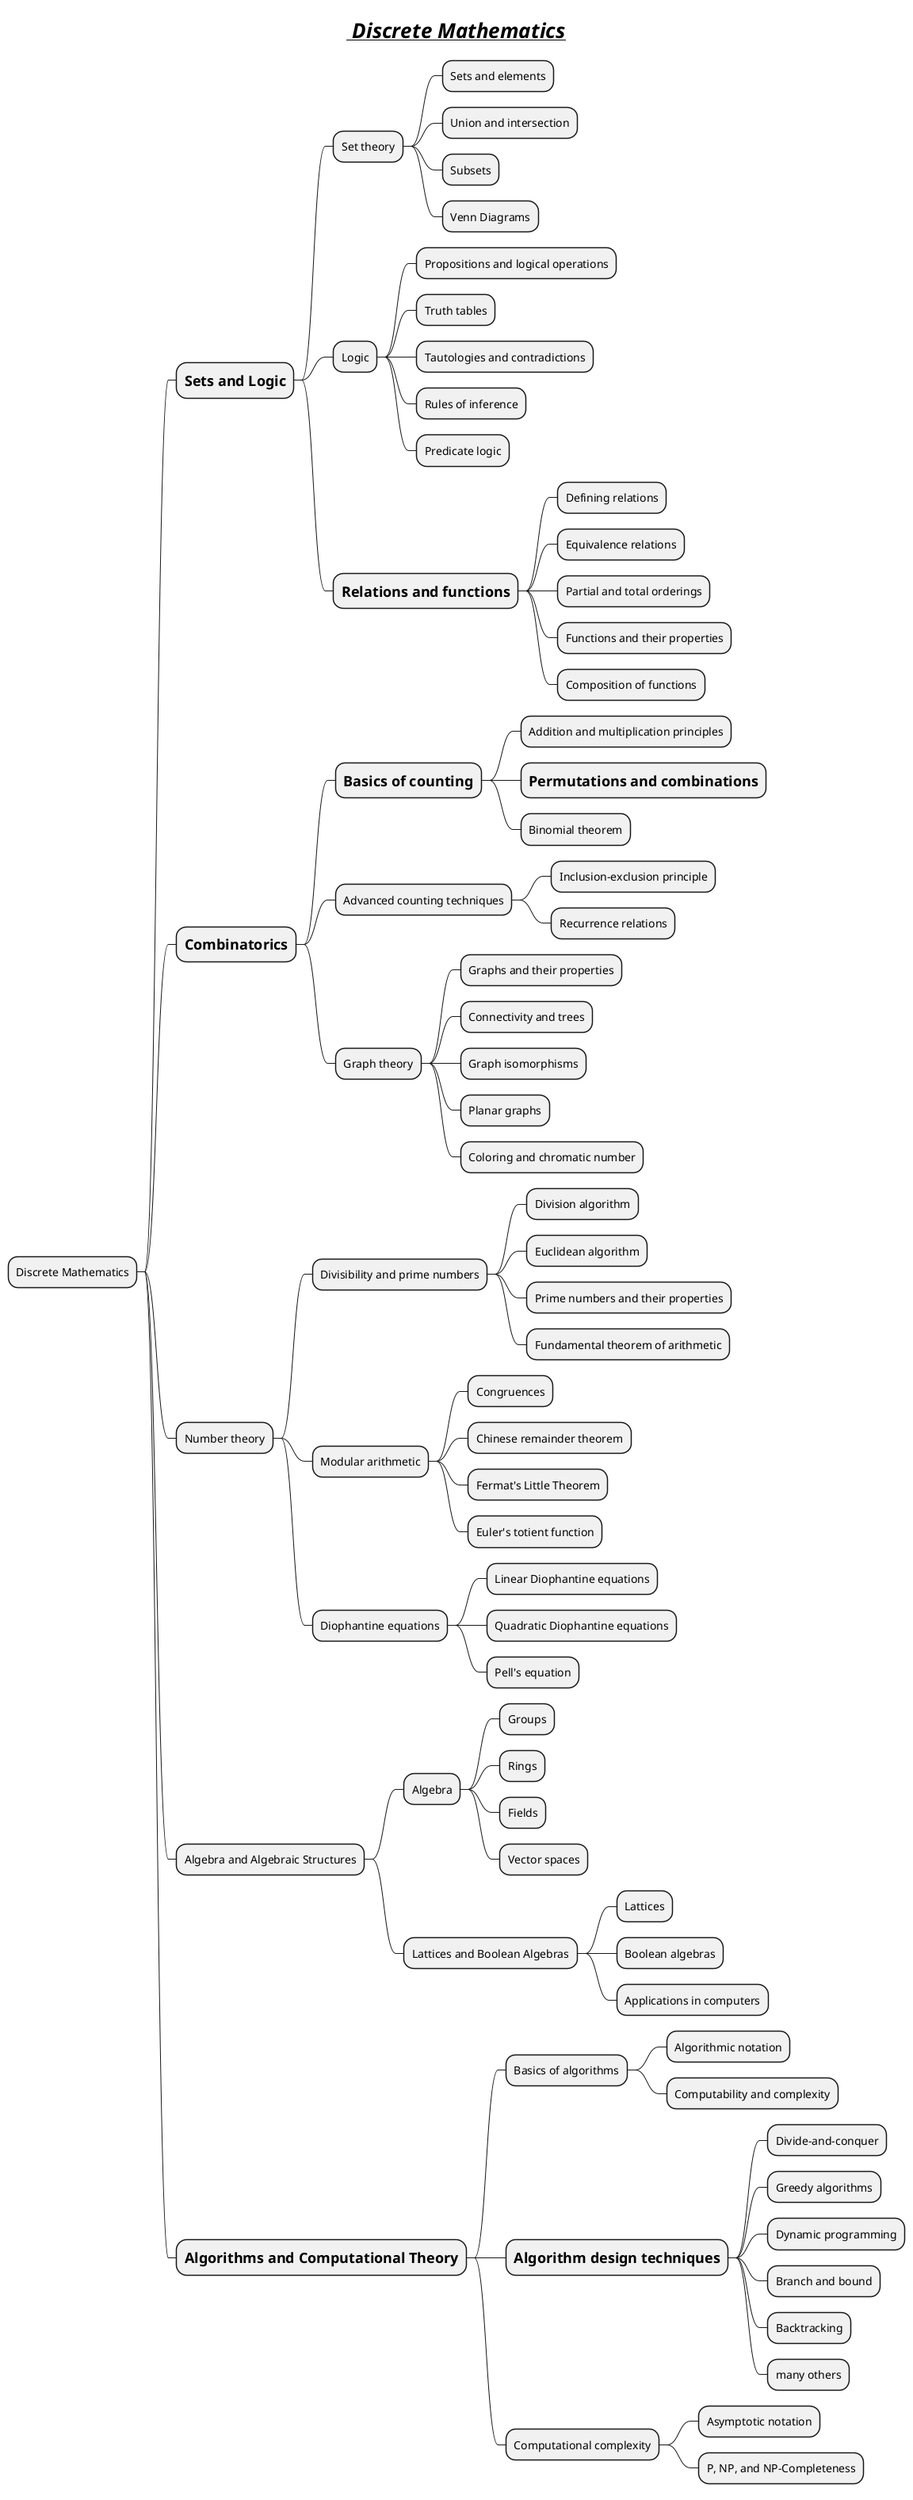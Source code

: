 @startmindmap

title =//__ Discrete Mathematics__//

* Discrete Mathematics
** =Sets and Logic
*** Set theory
**** Sets and elements
**** Union and intersection
**** Subsets
**** Venn Diagrams
*** Logic
**** Propositions and logical operations
**** Truth tables
**** Tautologies and contradictions
**** Rules of inference
**** Predicate logic
*** =Relations and functions
**** Defining relations
**** Equivalence relations
**** Partial and total orderings
**** Functions and their properties
**** Composition of functions

** =Combinatorics
*** =Basics of counting
**** Addition and multiplication principles
**** =Permutations and combinations
**** Binomial theorem
*** Advanced counting techniques
**** Inclusion-exclusion principle
**** Recurrence relations
*** Graph theory
**** Graphs and their properties
**** Connectivity and trees
**** Graph isomorphisms
**** Planar graphs
**** Coloring and chromatic number

** Number theory
*** Divisibility and prime numbers
**** Division algorithm
**** Euclidean algorithm
**** Prime numbers and their properties
**** Fundamental theorem of arithmetic
*** Modular arithmetic
**** Congruences
**** Chinese remainder theorem
**** Fermat's Little Theorem
**** Euler's totient function
*** Diophantine equations
**** Linear Diophantine equations
**** Quadratic Diophantine equations
**** Pell's equation

** Algebra and Algebraic Structures
*** Algebra
**** Groups
**** Rings
**** Fields
**** Vector spaces
*** Lattices and Boolean Algebras
**** Lattices
**** Boolean algebras
**** Applications in computers

** =Algorithms and Computational Theory
*** Basics of algorithms
**** Algorithmic notation
**** Computability and complexity
*** =Algorithm design techniques
**** Divide-and-conquer
**** Greedy algorithms
**** Dynamic programming
**** Branch and bound
**** Backtracking
**** many others
*** Computational complexity
**** Asymptotic notation
**** P, NP, and NP-Completeness

@endmindmap
